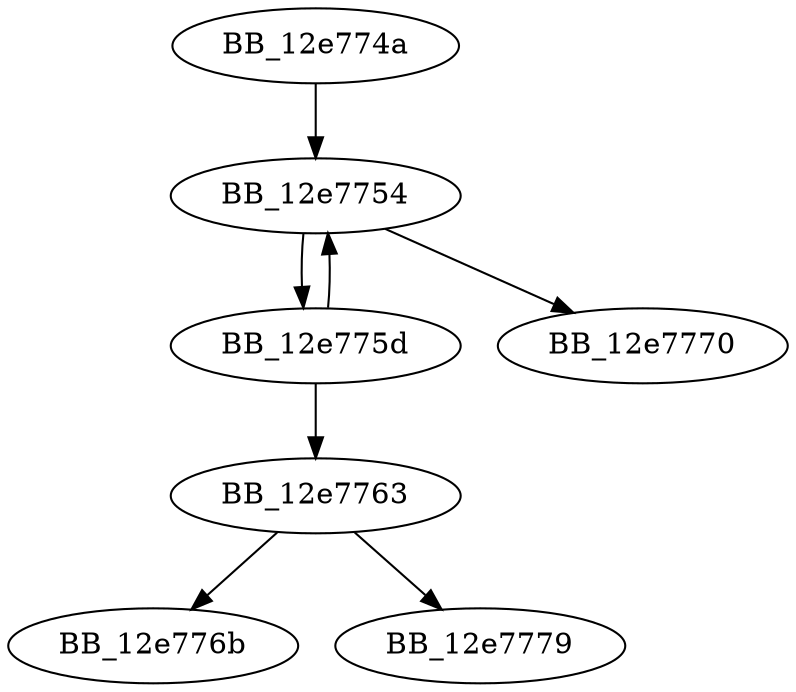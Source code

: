 DiGraph __get_errno_from_oserr{
BB_12e774a->BB_12e7754
BB_12e7754->BB_12e775d
BB_12e7754->BB_12e7770
BB_12e775d->BB_12e7754
BB_12e775d->BB_12e7763
BB_12e7763->BB_12e776b
BB_12e7763->BB_12e7779
}
